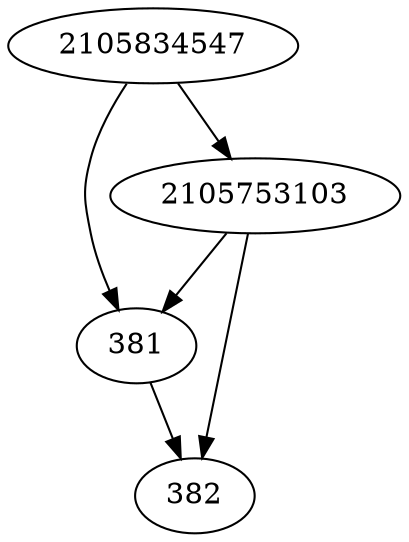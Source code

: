 strict digraph  {
2105834547;
381;
382;
2105753103;
2105834547 -> 2105753103;
2105834547 -> 381;
381 -> 382;
2105753103 -> 382;
2105753103 -> 381;
}
